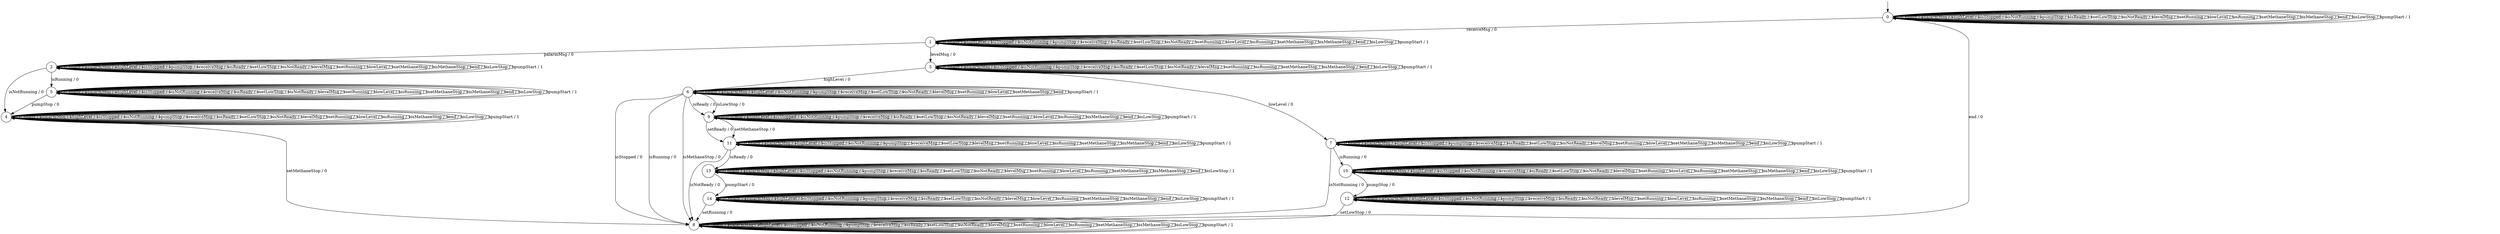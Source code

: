 digraph g {

	s0 [shape="circle" label="0"];
	s1 [shape="circle" label="1"];
	s2 [shape="circle" label="2"];
	s3 [shape="circle" label="3"];
	s4 [shape="circle" label="4"];
	s5 [shape="circle" label="5"];
	s6 [shape="circle" label="6"];
	s7 [shape="circle" label="7"];
	s8 [shape="circle" label="8"];
	s9 [shape="circle" label="9"];
	s10 [shape="circle" label="10"];
	s11 [shape="circle" label="11"];
	s12 [shape="circle" label="12"];
	s13 [shape="circle" label="13"];
	s14 [shape="circle" label="14"];
	s0 -> s0 [label="setReady / 1"];
	s0 -> s0 [label="palarmMsg / 1"];
	s0 -> s0 [label="highLevel / 1"];
	s0 -> s0 [label="isStopped / 1"];
	s0 -> s0 [label="isNotRunning / 1"];
	s0 -> s0 [label="pumpStop / 1"];
	s0 -> s1 [label="receiveMsg / 0"];
	s0 -> s0 [label="isReady / 1"];
	s0 -> s0 [label="setLowStop / 1"];
	s0 -> s0 [label="isNotReady / 1"];
	s0 -> s0 [label="levelMsg / 1"];
	s0 -> s0 [label="setRunning / 1"];
	s0 -> s0 [label="lowLevel / 1"];
	s0 -> s0 [label="isRunning / 1"];
	s0 -> s0 [label="setMethaneStop / 1"];
	s0 -> s0 [label="isMethaneStop / 1"];
	s0 -> s0 [label="end / 1"];
	s0 -> s0 [label="isLowStop / 1"];
	s0 -> s0 [label="pumpStart / 1"];
	s1 -> s1 [label="setReady / 1"];
	s1 -> s2 [label="palarmMsg / 0"];
	s1 -> s1 [label="highLevel / 1"];
	s1 -> s1 [label="isStopped / 1"];
	s1 -> s1 [label="isNotRunning / 1"];
	s1 -> s1 [label="pumpStop / 1"];
	s1 -> s1 [label="receiveMsg / 1"];
	s1 -> s1 [label="isReady / 1"];
	s1 -> s1 [label="setLowStop / 1"];
	s1 -> s1 [label="isNotReady / 1"];
	s1 -> s3 [label="levelMsg / 0"];
	s1 -> s1 [label="setRunning / 1"];
	s1 -> s1 [label="lowLevel / 1"];
	s1 -> s1 [label="isRunning / 1"];
	s1 -> s1 [label="setMethaneStop / 1"];
	s1 -> s1 [label="isMethaneStop / 1"];
	s1 -> s1 [label="end / 1"];
	s1 -> s1 [label="isLowStop / 1"];
	s1 -> s1 [label="pumpStart / 1"];
	s2 -> s2 [label="setReady / 1"];
	s2 -> s2 [label="palarmMsg / 1"];
	s2 -> s2 [label="highLevel / 1"];
	s2 -> s2 [label="isStopped / 1"];
	s2 -> s4 [label="isNotRunning / 0"];
	s2 -> s2 [label="pumpStop / 1"];
	s2 -> s2 [label="receiveMsg / 1"];
	s2 -> s2 [label="isReady / 1"];
	s2 -> s2 [label="setLowStop / 1"];
	s2 -> s2 [label="isNotReady / 1"];
	s2 -> s2 [label="levelMsg / 1"];
	s2 -> s2 [label="setRunning / 1"];
	s2 -> s2 [label="lowLevel / 1"];
	s2 -> s5 [label="isRunning / 0"];
	s2 -> s2 [label="setMethaneStop / 1"];
	s2 -> s2 [label="isMethaneStop / 1"];
	s2 -> s2 [label="end / 1"];
	s2 -> s2 [label="isLowStop / 1"];
	s2 -> s2 [label="pumpStart / 1"];
	s3 -> s3 [label="setReady / 1"];
	s3 -> s3 [label="palarmMsg / 1"];
	s3 -> s6 [label="highLevel / 0"];
	s3 -> s3 [label="isStopped / 1"];
	s3 -> s3 [label="isNotRunning / 1"];
	s3 -> s3 [label="pumpStop / 1"];
	s3 -> s3 [label="receiveMsg / 1"];
	s3 -> s3 [label="isReady / 1"];
	s3 -> s3 [label="setLowStop / 1"];
	s3 -> s3 [label="isNotReady / 1"];
	s3 -> s3 [label="levelMsg / 1"];
	s3 -> s3 [label="setRunning / 1"];
	s3 -> s7 [label="lowLevel / 0"];
	s3 -> s3 [label="isRunning / 1"];
	s3 -> s3 [label="setMethaneStop / 1"];
	s3 -> s3 [label="isMethaneStop / 1"];
	s3 -> s3 [label="end / 1"];
	s3 -> s3 [label="isLowStop / 1"];
	s3 -> s3 [label="pumpStart / 1"];
	s4 -> s4 [label="setReady / 1"];
	s4 -> s4 [label="palarmMsg / 1"];
	s4 -> s4 [label="highLevel / 1"];
	s4 -> s4 [label="isStopped / 1"];
	s4 -> s4 [label="isNotRunning / 1"];
	s4 -> s4 [label="pumpStop / 1"];
	s4 -> s4 [label="receiveMsg / 1"];
	s4 -> s4 [label="isReady / 1"];
	s4 -> s4 [label="setLowStop / 1"];
	s4 -> s4 [label="isNotReady / 1"];
	s4 -> s4 [label="levelMsg / 1"];
	s4 -> s4 [label="setRunning / 1"];
	s4 -> s4 [label="lowLevel / 1"];
	s4 -> s4 [label="isRunning / 1"];
	s4 -> s8 [label="setMethaneStop / 0"];
	s4 -> s4 [label="isMethaneStop / 1"];
	s4 -> s4 [label="end / 1"];
	s4 -> s4 [label="isLowStop / 1"];
	s4 -> s4 [label="pumpStart / 1"];
	s5 -> s5 [label="setReady / 1"];
	s5 -> s5 [label="palarmMsg / 1"];
	s5 -> s5 [label="highLevel / 1"];
	s5 -> s5 [label="isStopped / 1"];
	s5 -> s5 [label="isNotRunning / 1"];
	s5 -> s4 [label="pumpStop / 0"];
	s5 -> s5 [label="receiveMsg / 1"];
	s5 -> s5 [label="isReady / 1"];
	s5 -> s5 [label="setLowStop / 1"];
	s5 -> s5 [label="isNotReady / 1"];
	s5 -> s5 [label="levelMsg / 1"];
	s5 -> s5 [label="setRunning / 1"];
	s5 -> s5 [label="lowLevel / 1"];
	s5 -> s5 [label="isRunning / 1"];
	s5 -> s5 [label="setMethaneStop / 1"];
	s5 -> s5 [label="isMethaneStop / 1"];
	s5 -> s5 [label="end / 1"];
	s5 -> s5 [label="isLowStop / 1"];
	s5 -> s5 [label="pumpStart / 1"];
	s6 -> s6 [label="setReady / 1"];
	s6 -> s6 [label="palarmMsg / 1"];
	s6 -> s6 [label="highLevel / 1"];
	s6 -> s8 [label="isStopped / 0"];
	s6 -> s6 [label="isNotRunning / 1"];
	s6 -> s6 [label="pumpStop / 1"];
	s6 -> s6 [label="receiveMsg / 1"];
	s6 -> s9 [label="isReady / 0"];
	s6 -> s6 [label="setLowStop / 1"];
	s6 -> s6 [label="isNotReady / 1"];
	s6 -> s6 [label="levelMsg / 1"];
	s6 -> s6 [label="setRunning / 1"];
	s6 -> s6 [label="lowLevel / 1"];
	s6 -> s8 [label="isRunning / 0"];
	s6 -> s6 [label="setMethaneStop / 1"];
	s6 -> s8 [label="isMethaneStop / 0"];
	s6 -> s6 [label="end / 1"];
	s6 -> s9 [label="isLowStop / 0"];
	s6 -> s6 [label="pumpStart / 1"];
	s7 -> s7 [label="setReady / 1"];
	s7 -> s7 [label="palarmMsg / 1"];
	s7 -> s7 [label="highLevel / 1"];
	s7 -> s7 [label="isStopped / 1"];
	s7 -> s8 [label="isNotRunning / 0"];
	s7 -> s7 [label="pumpStop / 1"];
	s7 -> s7 [label="receiveMsg / 1"];
	s7 -> s7 [label="isReady / 1"];
	s7 -> s7 [label="setLowStop / 1"];
	s7 -> s7 [label="isNotReady / 1"];
	s7 -> s7 [label="levelMsg / 1"];
	s7 -> s7 [label="setRunning / 1"];
	s7 -> s7 [label="lowLevel / 1"];
	s7 -> s10 [label="isRunning / 0"];
	s7 -> s7 [label="setMethaneStop / 1"];
	s7 -> s7 [label="isMethaneStop / 1"];
	s7 -> s7 [label="end / 1"];
	s7 -> s7 [label="isLowStop / 1"];
	s7 -> s7 [label="pumpStart / 1"];
	s8 -> s8 [label="setReady / 1"];
	s8 -> s8 [label="palarmMsg / 1"];
	s8 -> s8 [label="highLevel / 1"];
	s8 -> s8 [label="isStopped / 1"];
	s8 -> s8 [label="isNotRunning / 1"];
	s8 -> s8 [label="pumpStop / 1"];
	s8 -> s8 [label="receiveMsg / 1"];
	s8 -> s8 [label="isReady / 1"];
	s8 -> s8 [label="setLowStop / 1"];
	s8 -> s8 [label="isNotReady / 1"];
	s8 -> s8 [label="levelMsg / 1"];
	s8 -> s8 [label="setRunning / 1"];
	s8 -> s8 [label="lowLevel / 1"];
	s8 -> s8 [label="isRunning / 1"];
	s8 -> s8 [label="setMethaneStop / 1"];
	s8 -> s8 [label="isMethaneStop / 1"];
	s8 -> s0 [label="end / 0"];
	s8 -> s8 [label="isLowStop / 1"];
	s8 -> s8 [label="pumpStart / 1"];
	s9 -> s11 [label="setReady / 0"];
	s9 -> s9 [label="palarmMsg / 1"];
	s9 -> s9 [label="highLevel / 1"];
	s9 -> s9 [label="isStopped / 1"];
	s9 -> s9 [label="isNotRunning / 1"];
	s9 -> s9 [label="pumpStop / 1"];
	s9 -> s9 [label="receiveMsg / 1"];
	s9 -> s9 [label="isReady / 1"];
	s9 -> s9 [label="setLowStop / 1"];
	s9 -> s9 [label="isNotReady / 1"];
	s9 -> s9 [label="levelMsg / 1"];
	s9 -> s9 [label="setRunning / 1"];
	s9 -> s9 [label="lowLevel / 1"];
	s9 -> s9 [label="isRunning / 1"];
	s9 -> s11 [label="setMethaneStop / 0"];
	s9 -> s9 [label="isMethaneStop / 1"];
	s9 -> s9 [label="end / 1"];
	s9 -> s9 [label="isLowStop / 1"];
	s9 -> s9 [label="pumpStart / 1"];
	s10 -> s10 [label="setReady / 1"];
	s10 -> s10 [label="palarmMsg / 1"];
	s10 -> s10 [label="highLevel / 1"];
	s10 -> s10 [label="isStopped / 1"];
	s10 -> s10 [label="isNotRunning / 1"];
	s10 -> s12 [label="pumpStop / 0"];
	s10 -> s10 [label="receiveMsg / 1"];
	s10 -> s10 [label="isReady / 1"];
	s10 -> s10 [label="setLowStop / 1"];
	s10 -> s10 [label="isNotReady / 1"];
	s10 -> s10 [label="levelMsg / 1"];
	s10 -> s10 [label="setRunning / 1"];
	s10 -> s10 [label="lowLevel / 1"];
	s10 -> s10 [label="isRunning / 1"];
	s10 -> s10 [label="setMethaneStop / 1"];
	s10 -> s10 [label="isMethaneStop / 1"];
	s10 -> s10 [label="end / 1"];
	s10 -> s10 [label="isLowStop / 1"];
	s10 -> s10 [label="pumpStart / 1"];
	s11 -> s11 [label="setReady / 1"];
	s11 -> s11 [label="palarmMsg / 1"];
	s11 -> s11 [label="highLevel / 1"];
	s11 -> s11 [label="isStopped / 1"];
	s11 -> s11 [label="isNotRunning / 1"];
	s11 -> s11 [label="pumpStop / 1"];
	s11 -> s11 [label="receiveMsg / 1"];
	s11 -> s13 [label="isReady / 0"];
	s11 -> s11 [label="setLowStop / 1"];
	s11 -> s8 [label="isNotReady / 0"];
	s11 -> s11 [label="levelMsg / 1"];
	s11 -> s11 [label="setRunning / 1"];
	s11 -> s11 [label="lowLevel / 1"];
	s11 -> s11 [label="isRunning / 1"];
	s11 -> s11 [label="setMethaneStop / 1"];
	s11 -> s11 [label="isMethaneStop / 1"];
	s11 -> s11 [label="end / 1"];
	s11 -> s11 [label="isLowStop / 1"];
	s11 -> s11 [label="pumpStart / 1"];
	s12 -> s12 [label="setReady / 1"];
	s12 -> s12 [label="palarmMsg / 1"];
	s12 -> s12 [label="highLevel / 1"];
	s12 -> s12 [label="isStopped / 1"];
	s12 -> s12 [label="isNotRunning / 1"];
	s12 -> s12 [label="pumpStop / 1"];
	s12 -> s12 [label="receiveMsg / 1"];
	s12 -> s12 [label="isReady / 1"];
	s12 -> s8 [label="setLowStop / 0"];
	s12 -> s12 [label="isNotReady / 1"];
	s12 -> s12 [label="levelMsg / 1"];
	s12 -> s12 [label="setRunning / 1"];
	s12 -> s12 [label="lowLevel / 1"];
	s12 -> s12 [label="isRunning / 1"];
	s12 -> s12 [label="setMethaneStop / 1"];
	s12 -> s12 [label="isMethaneStop / 1"];
	s12 -> s12 [label="end / 1"];
	s12 -> s12 [label="isLowStop / 1"];
	s12 -> s12 [label="pumpStart / 1"];
	s13 -> s13 [label="setReady / 1"];
	s13 -> s13 [label="palarmMsg / 1"];
	s13 -> s13 [label="highLevel / 1"];
	s13 -> s13 [label="isStopped / 1"];
	s13 -> s13 [label="isNotRunning / 1"];
	s13 -> s13 [label="pumpStop / 1"];
	s13 -> s13 [label="receiveMsg / 1"];
	s13 -> s13 [label="isReady / 1"];
	s13 -> s13 [label="setLowStop / 1"];
	s13 -> s13 [label="isNotReady / 1"];
	s13 -> s13 [label="levelMsg / 1"];
	s13 -> s13 [label="setRunning / 1"];
	s13 -> s13 [label="lowLevel / 1"];
	s13 -> s13 [label="isRunning / 1"];
	s13 -> s13 [label="setMethaneStop / 1"];
	s13 -> s13 [label="isMethaneStop / 1"];
	s13 -> s13 [label="end / 1"];
	s13 -> s13 [label="isLowStop / 1"];
	s13 -> s14 [label="pumpStart / 0"];
	s14 -> s14 [label="setReady / 1"];
	s14 -> s14 [label="palarmMsg / 1"];
	s14 -> s14 [label="highLevel / 1"];
	s14 -> s14 [label="isStopped / 1"];
	s14 -> s14 [label="isNotRunning / 1"];
	s14 -> s14 [label="pumpStop / 1"];
	s14 -> s14 [label="receiveMsg / 1"];
	s14 -> s14 [label="isReady / 1"];
	s14 -> s14 [label="setLowStop / 1"];
	s14 -> s14 [label="isNotReady / 1"];
	s14 -> s14 [label="levelMsg / 1"];
	s14 -> s8 [label="setRunning / 0"];
	s14 -> s14 [label="lowLevel / 1"];
	s14 -> s14 [label="isRunning / 1"];
	s14 -> s14 [label="setMethaneStop / 1"];
	s14 -> s14 [label="isMethaneStop / 1"];
	s14 -> s14 [label="end / 1"];
	s14 -> s14 [label="isLowStop / 1"];
	s14 -> s14 [label="pumpStart / 1"];

__start0 [label="" shape="none" width="0" height="0"];
__start0 -> s0;
}
